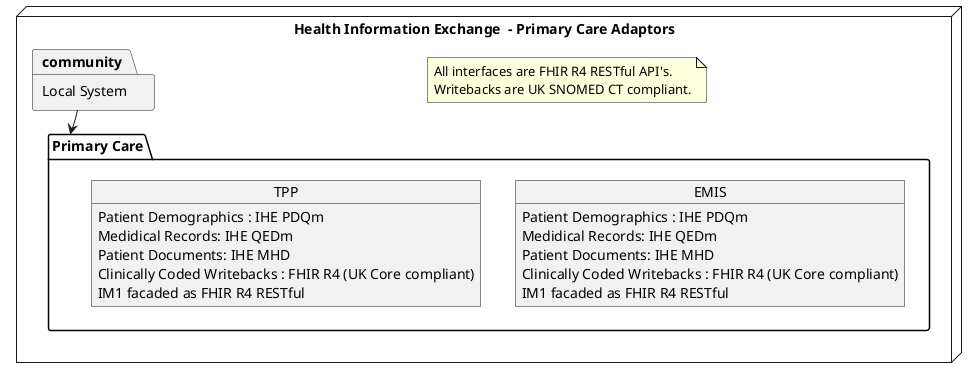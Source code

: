 @startuml

node "Health Information Exchange  - Primary Care Adaptors" {

note "All interfaces are FHIR R4 RESTful API's. \nWritebacks are UK SNOMED CT compliant." as FHIR

package community as "Local System" {


}

package primary as "Primary Care" {

object "EMIS" as emis {
 Patient Demographics : IHE PDQm
 Medidical Records: IHE QEDm
 Patient Documents: IHE MHD
 Clinically Coded Writebacks : FHIR R4 (UK Core compliant)
 IM1 facaded as FHIR R4 RESTful
    }
 object "TPP" as tpp {
 Patient Demographics : IHE PDQm
 Medidical Records: IHE QEDm
 Patient Documents: IHE MHD
 Clinically Coded Writebacks : FHIR R4 (UK Core compliant)
 IM1 facaded as FHIR R4 RESTful
    }

}


}


community -d-> primary




}

















@enduml
